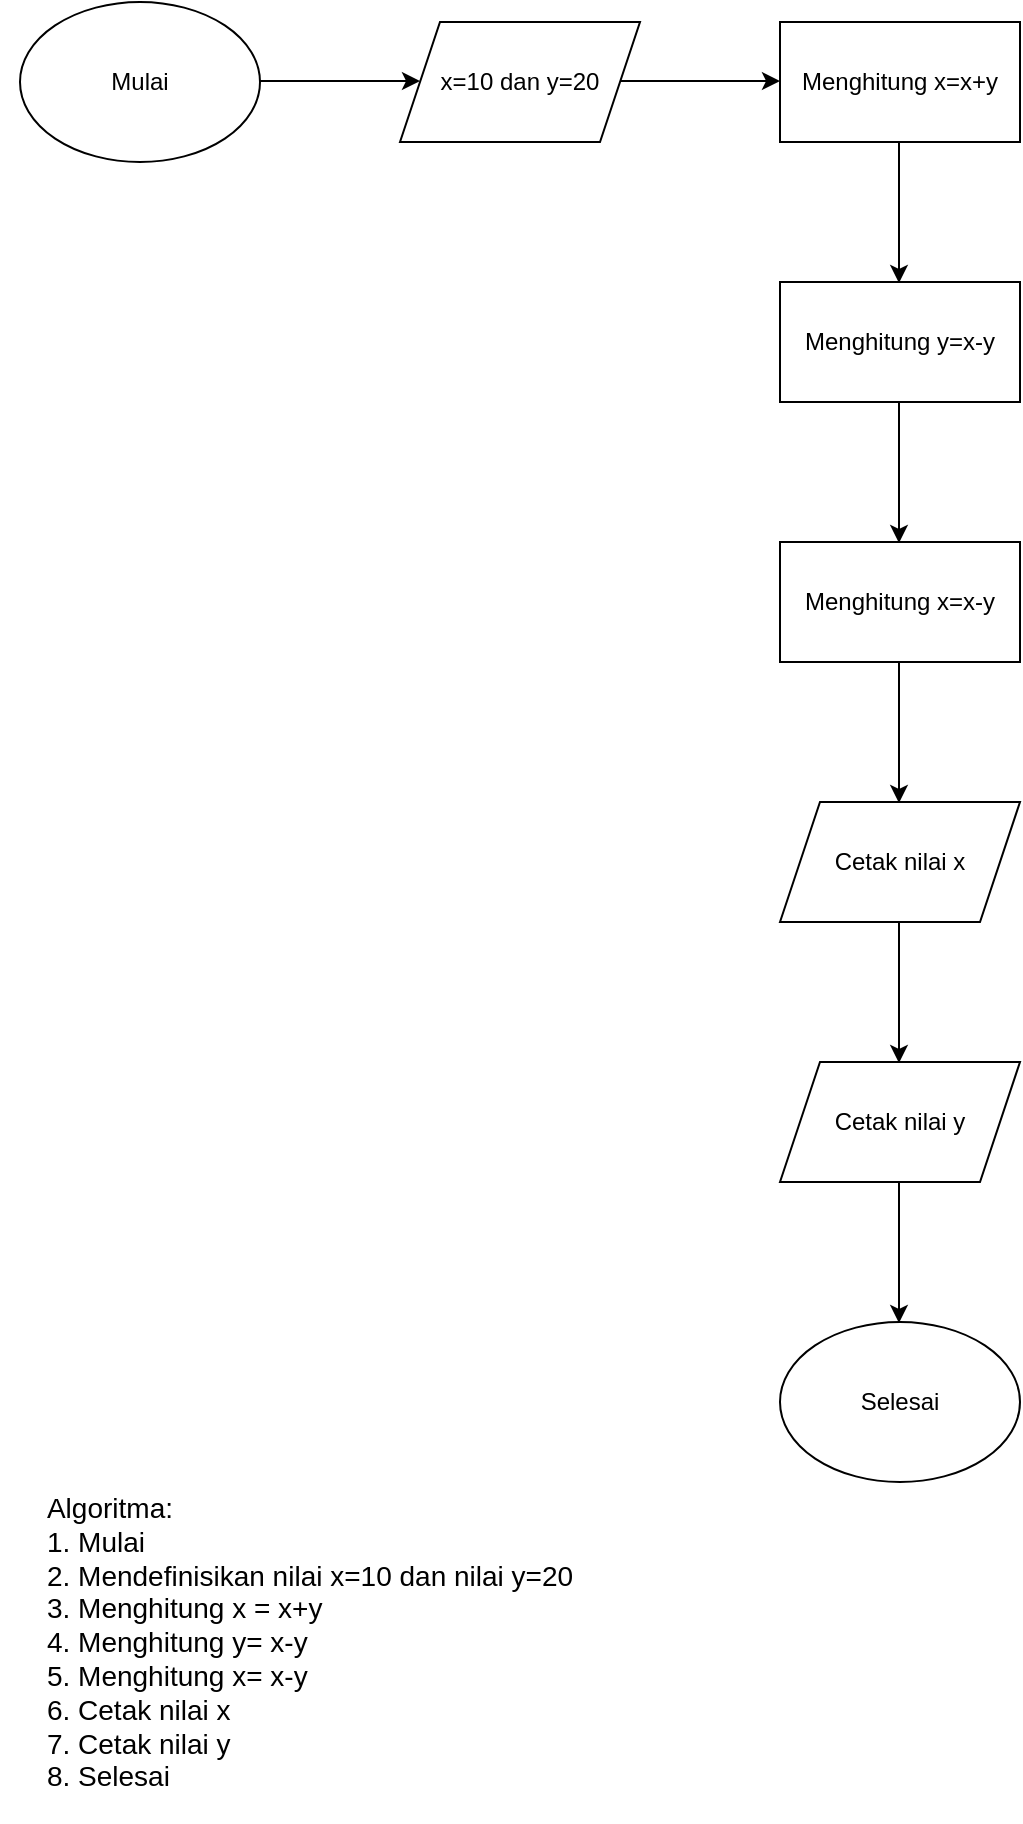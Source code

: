 <mxfile version="13.5.7" type="device"><diagram id="vHYpOHil-lJ2sCUQRUO8" name="Page-1"><mxGraphModel dx="852" dy="494" grid="1" gridSize="10" guides="1" tooltips="1" connect="1" arrows="1" fold="1" page="1" pageScale="1" pageWidth="850" pageHeight="1100" math="0" shadow="0"><root><mxCell id="0"/><mxCell id="1" parent="0"/><mxCell id="EAM-7rw0vIzzJBUQmG0w-1" value="Mulai" style="ellipse;whiteSpace=wrap;html=1;" vertex="1" parent="1"><mxGeometry x="40" y="40" width="120" height="80" as="geometry"/></mxCell><mxCell id="EAM-7rw0vIzzJBUQmG0w-2" value="" style="endArrow=classic;html=1;" edge="1" parent="1"><mxGeometry width="50" height="50" relative="1" as="geometry"><mxPoint x="160" y="79.5" as="sourcePoint"/><mxPoint x="240" y="79.5" as="targetPoint"/></mxGeometry></mxCell><mxCell id="EAM-7rw0vIzzJBUQmG0w-3" value="Menghitung y=x-y" style="rounded=0;whiteSpace=wrap;html=1;" vertex="1" parent="1"><mxGeometry x="420" y="180" width="120" height="60" as="geometry"/></mxCell><mxCell id="EAM-7rw0vIzzJBUQmG0w-4" value="x=10 dan y=20" style="shape=parallelogram;perimeter=parallelogramPerimeter;whiteSpace=wrap;html=1;fixedSize=1;" vertex="1" parent="1"><mxGeometry x="230" y="50" width="120" height="60" as="geometry"/></mxCell><mxCell id="EAM-7rw0vIzzJBUQmG0w-5" value="" style="endArrow=classic;html=1;" edge="1" parent="1"><mxGeometry width="50" height="50" relative="1" as="geometry"><mxPoint x="340" y="79.5" as="sourcePoint"/><mxPoint x="420" y="79.5" as="targetPoint"/></mxGeometry></mxCell><mxCell id="EAM-7rw0vIzzJBUQmG0w-6" value="Menghitung x=x+y" style="rounded=0;whiteSpace=wrap;html=1;" vertex="1" parent="1"><mxGeometry x="420" y="50" width="120" height="60" as="geometry"/></mxCell><mxCell id="EAM-7rw0vIzzJBUQmG0w-7" value="" style="endArrow=classic;html=1;" edge="1" parent="1"><mxGeometry width="50" height="50" relative="1" as="geometry"><mxPoint x="479.5" y="110" as="sourcePoint"/><mxPoint x="479.5" y="180.5" as="targetPoint"/></mxGeometry></mxCell><mxCell id="EAM-7rw0vIzzJBUQmG0w-8" value="" style="endArrow=classic;html=1;" edge="1" parent="1"><mxGeometry width="50" height="50" relative="1" as="geometry"><mxPoint x="479.5" y="240" as="sourcePoint"/><mxPoint x="479.5" y="310.5" as="targetPoint"/></mxGeometry></mxCell><mxCell id="EAM-7rw0vIzzJBUQmG0w-9" value="Menghitung x=x-y" style="rounded=0;whiteSpace=wrap;html=1;" vertex="1" parent="1"><mxGeometry x="420" y="310" width="120" height="60" as="geometry"/></mxCell><mxCell id="EAM-7rw0vIzzJBUQmG0w-10" value="" style="endArrow=classic;html=1;" edge="1" parent="1"><mxGeometry width="50" height="50" relative="1" as="geometry"><mxPoint x="479.5" y="370" as="sourcePoint"/><mxPoint x="479.5" y="440.5" as="targetPoint"/></mxGeometry></mxCell><mxCell id="EAM-7rw0vIzzJBUQmG0w-11" value="Cetak nilai x" style="shape=parallelogram;perimeter=parallelogramPerimeter;whiteSpace=wrap;html=1;fixedSize=1;" vertex="1" parent="1"><mxGeometry x="420" y="440" width="120" height="60" as="geometry"/></mxCell><mxCell id="EAM-7rw0vIzzJBUQmG0w-15" value="" style="endArrow=classic;html=1;" edge="1" parent="1"><mxGeometry width="50" height="50" relative="1" as="geometry"><mxPoint x="479.5" y="500" as="sourcePoint"/><mxPoint x="479.5" y="570.5" as="targetPoint"/></mxGeometry></mxCell><mxCell id="EAM-7rw0vIzzJBUQmG0w-16" value="Cetak nilai y" style="shape=parallelogram;perimeter=parallelogramPerimeter;whiteSpace=wrap;html=1;fixedSize=1;" vertex="1" parent="1"><mxGeometry x="420" y="570" width="120" height="60" as="geometry"/></mxCell><mxCell id="EAM-7rw0vIzzJBUQmG0w-17" value="" style="endArrow=classic;html=1;" edge="1" parent="1"><mxGeometry width="50" height="50" relative="1" as="geometry"><mxPoint x="479.5" y="630" as="sourcePoint"/><mxPoint x="479.5" y="700.5" as="targetPoint"/></mxGeometry></mxCell><mxCell id="EAM-7rw0vIzzJBUQmG0w-19" value="Selesai" style="ellipse;whiteSpace=wrap;html=1;" vertex="1" parent="1"><mxGeometry x="420" y="700" width="120" height="80" as="geometry"/></mxCell><mxCell id="EAM-7rw0vIzzJBUQmG0w-20" value="&lt;div style=&quot;text-align: justify ; font-size: 14px&quot;&gt;&lt;font style=&quot;font-size: 14px&quot;&gt;Algoritma:&lt;/font&gt;&lt;/div&gt;&lt;div style=&quot;text-align: justify ; font-size: 14px&quot;&gt;&lt;span&gt;&lt;font style=&quot;font-size: 14px&quot;&gt;1. Mulai&lt;/font&gt;&lt;/span&gt;&lt;/div&gt;&lt;div style=&quot;text-align: justify ; font-size: 14px&quot;&gt;&lt;span&gt;&lt;font style=&quot;font-size: 14px&quot;&gt;2. Mendefinisikan nilai x=10 dan nilai y=20&lt;/font&gt;&lt;/span&gt;&lt;/div&gt;&lt;div style=&quot;text-align: justify ; font-size: 14px&quot;&gt;&lt;span&gt;&lt;font style=&quot;font-size: 14px&quot;&gt;3. Menghitung x = x+y&lt;/font&gt;&lt;/span&gt;&lt;/div&gt;&lt;div style=&quot;text-align: justify ; font-size: 14px&quot;&gt;&lt;span&gt;&lt;font style=&quot;font-size: 14px&quot;&gt;4. Menghitung y= x-y&lt;/font&gt;&lt;/span&gt;&lt;/div&gt;&lt;div style=&quot;text-align: justify ; font-size: 14px&quot;&gt;&lt;span&gt;&lt;font style=&quot;font-size: 14px&quot;&gt;5. Menghitung x= x-y&lt;/font&gt;&lt;/span&gt;&lt;/div&gt;&lt;div style=&quot;text-align: justify ; font-size: 14px&quot;&gt;&lt;span&gt;&lt;font style=&quot;font-size: 14px&quot;&gt;6. Cetak nilai x&lt;/font&gt;&lt;/span&gt;&lt;/div&gt;&lt;div style=&quot;text-align: justify ; font-size: 14px&quot;&gt;&lt;span&gt;&lt;font style=&quot;font-size: 14px&quot;&gt;7. Cetak nilai y&lt;/font&gt;&lt;/span&gt;&lt;/div&gt;&lt;div style=&quot;text-align: justify ; font-size: 14px&quot;&gt;&lt;font style=&quot;font-size: 14px&quot;&gt;8. Selesai&lt;/font&gt;&lt;/div&gt;" style="text;html=1;strokeColor=none;fillColor=none;align=center;verticalAlign=middle;whiteSpace=wrap;rounded=0;" vertex="1" parent="1"><mxGeometry x="30" y="770" width="310" height="180" as="geometry"/></mxCell></root></mxGraphModel></diagram></mxfile>